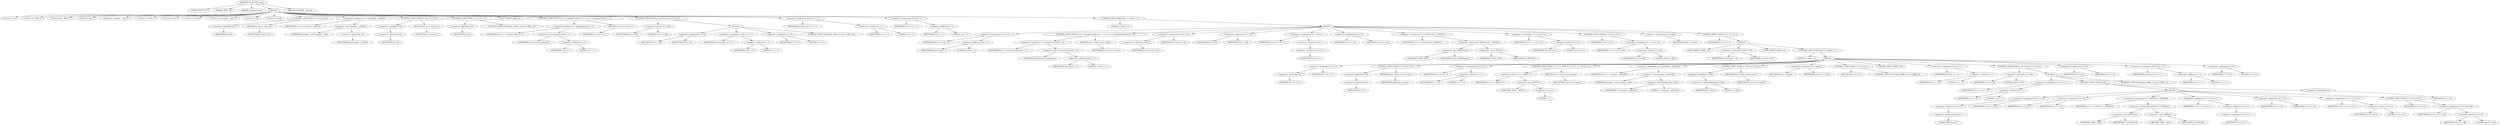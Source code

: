 digraph do_rfc1035_name {  
"1000112" [label = "(METHOD,do_rfc1035_name)" ]
"1000113" [label = "(PARAM,_BYTE *a1)" ]
"1000114" [label = "(PARAM,_BYTE *a2)" ]
"1000115" [label = "(PARAM,unsigned int a3)" ]
"1000116" [label = "(BLOCK,,)" ]
"1000117" [label = "(LOCAL,v4: int)" ]
"1000118" [label = "(LOCAL,v5: _BYTE *)" ]
"1000119" [label = "(LOCAL,result: _BYTE *)" ]
"1000120" [label = "(LOCAL,v7: char)" ]
"1000121" [label = "(LOCAL,v8: unsigned __int8 *)" ]
"1000122" [label = "(LOCAL,v9: _BYTE *)" ]
"1000123" [label = "(LOCAL,v10: int)" ]
"1000124" [label = "(LOCAL,v11: bool)" ]
"1000125" [label = "(LOCAL,v12: unsigned __int8 *)" ]
"1000126" [label = "(LOCAL,v13: int)" ]
"1000127" [label = "(LOCAL,v14: bool)" ]
"1000128" [label = "(CONTROL_STRUCTURE,if ( !a2 ),if ( !a2 ))" ]
"1000129" [label = "(<operator>.logicalNot,!a2)" ]
"1000130" [label = "(IDENTIFIER,a2,!a2)" ]
"1000131" [label = "(RETURN,return a1;,return a1;)" ]
"1000132" [label = "(IDENTIFIER,a1,return a1;)" ]
"1000133" [label = "(<operator>.assignment,v4 = (unsigned __int8)*a2)" ]
"1000134" [label = "(IDENTIFIER,v4,v4 = (unsigned __int8)*a2)" ]
"1000135" [label = "(<operator>.cast,(unsigned __int8)*a2)" ]
"1000136" [label = "(UNKNOWN,unsigned __int8,unsigned __int8)" ]
"1000137" [label = "(<operator>.indirection,*a2)" ]
"1000138" [label = "(IDENTIFIER,a2,(unsigned __int8)*a2)" ]
"1000139" [label = "(CONTROL_STRUCTURE,if ( !*a2 ),if ( !*a2 ))" ]
"1000140" [label = "(<operator>.logicalNot,!*a2)" ]
"1000141" [label = "(<operator>.indirection,*a2)" ]
"1000142" [label = "(IDENTIFIER,a2,!*a2)" ]
"1000143" [label = "(RETURN,return a1;,return a1;)" ]
"1000144" [label = "(IDENTIFIER,a1,return a1;)" ]
"1000145" [label = "(CONTROL_STRUCTURE,if ( !a3 ),if ( !a3 ))" ]
"1000146" [label = "(<operator>.logicalNot,!a3)" ]
"1000147" [label = "(IDENTIFIER,a3,!a3)" ]
"1000148" [label = "(CONTROL_STRUCTURE,goto LABEL_18;,goto LABEL_18;)" ]
"1000149" [label = "(JUMP_TARGET,LABEL_4)" ]
"1000150" [label = "(CONTROL_STRUCTURE,if ( a3 < (unsigned int)(a1 + 1) ),if ( a3 < (unsigned int)(a1 + 1) ))" ]
"1000151" [label = "(<operator>.lessThan,a3 < (unsigned int)(a1 + 1))" ]
"1000152" [label = "(IDENTIFIER,a3,a3 < (unsigned int)(a1 + 1))" ]
"1000153" [label = "(<operator>.cast,(unsigned int)(a1 + 1))" ]
"1000154" [label = "(UNKNOWN,unsigned int,unsigned int)" ]
"1000155" [label = "(<operator>.addition,a1 + 1)" ]
"1000156" [label = "(IDENTIFIER,a1,a1 + 1)" ]
"1000157" [label = "(LITERAL,1,a1 + 1)" ]
"1000158" [label = "(RETURN,return a1;,return a1;)" ]
"1000159" [label = "(IDENTIFIER,a1,return a1;)" ]
"1000160" [label = "(CONTROL_STRUCTURE,if ( v4 == 46 ),if ( v4 == 46 ))" ]
"1000161" [label = "(<operator>.equals,v4 == 46)" ]
"1000162" [label = "(IDENTIFIER,v4,v4 == 46)" ]
"1000163" [label = "(LITERAL,46,v4 == 46)" ]
"1000164" [label = "(BLOCK,,)" ]
"1000165" [label = "(<operator>.assignment,v5 = a2)" ]
"1000166" [label = "(IDENTIFIER,v5,v5 = a2)" ]
"1000167" [label = "(IDENTIFIER,a2,v5 = a2)" ]
"1000168" [label = "(<operator>.assignment,result = a1 + 1)" ]
"1000169" [label = "(IDENTIFIER,result,result = a1 + 1)" ]
"1000170" [label = "(<operator>.addition,a1 + 1)" ]
"1000171" [label = "(IDENTIFIER,a1,a1 + 1)" ]
"1000172" [label = "(LITERAL,1,a1 + 1)" ]
"1000173" [label = "(<operator>.assignment,v7 = 0)" ]
"1000174" [label = "(IDENTIFIER,v7,v7 = 0)" ]
"1000175" [label = "(LITERAL,0,v7 = 0)" ]
"1000176" [label = "(CONTROL_STRUCTURE,goto LABEL_14;,goto LABEL_14;)" ]
"1000177" [label = "(<operator>.assignment,result = a1 + 1)" ]
"1000178" [label = "(IDENTIFIER,result,result = a1 + 1)" ]
"1000179" [label = "(<operator>.addition,a1 + 1)" ]
"1000180" [label = "(IDENTIFIER,a1,a1 + 1)" ]
"1000181" [label = "(LITERAL,1,a1 + 1)" ]
"1000182" [label = "(<operator>.assignment,v8 = a2 + 1)" ]
"1000183" [label = "(IDENTIFIER,v8,v8 = a2 + 1)" ]
"1000184" [label = "(<operator>.addition,a2 + 1)" ]
"1000185" [label = "(IDENTIFIER,a2,a2 + 1)" ]
"1000186" [label = "(LITERAL,1,a2 + 1)" ]
"1000187" [label = "(CONTROL_STRUCTURE,while ( 1 ),while ( 1 ))" ]
"1000188" [label = "(LITERAL,1,while ( 1 ))" ]
"1000189" [label = "(BLOCK,,)" ]
"1000190" [label = "(<operator>.assignment,v9 = result + 1)" ]
"1000191" [label = "(IDENTIFIER,v9,v9 = result + 1)" ]
"1000192" [label = "(<operator>.addition,result + 1)" ]
"1000193" [label = "(IDENTIFIER,result,result + 1)" ]
"1000194" [label = "(LITERAL,1,result + 1)" ]
"1000195" [label = "(CONTROL_STRUCTURE,if ( a3 < (unsigned int)(result + 1) ),if ( a3 < (unsigned int)(result + 1) ))" ]
"1000196" [label = "(<operator>.lessThan,a3 < (unsigned int)(result + 1))" ]
"1000197" [label = "(IDENTIFIER,a3,a3 < (unsigned int)(result + 1))" ]
"1000198" [label = "(<operator>.cast,(unsigned int)(result + 1))" ]
"1000199" [label = "(UNKNOWN,unsigned int,unsigned int)" ]
"1000200" [label = "(<operator>.addition,result + 1)" ]
"1000201" [label = "(IDENTIFIER,result,result + 1)" ]
"1000202" [label = "(LITERAL,1,result + 1)" ]
"1000203" [label = "(RETURN,return result;,return result;)" ]
"1000204" [label = "(IDENTIFIER,result,return result;)" ]
"1000205" [label = "(<operator>.assignment,*result = v4)" ]
"1000206" [label = "(<operator>.indirection,*result)" ]
"1000207" [label = "(IDENTIFIER,result,*result = v4)" ]
"1000208" [label = "(IDENTIFIER,v4,*result = v4)" ]
"1000209" [label = "(<operator>.assignment,v5 = v8)" ]
"1000210" [label = "(IDENTIFIER,v5,v5 = v8)" ]
"1000211" [label = "(IDENTIFIER,v8,v5 = v8)" ]
"1000212" [label = "(<operator>.assignment,v10 = *v8++)" ]
"1000213" [label = "(IDENTIFIER,v10,v10 = *v8++)" ]
"1000214" [label = "(<operator>.indirection,*v8++)" ]
"1000215" [label = "(<operator>.postIncrement,v8++)" ]
"1000216" [label = "(IDENTIFIER,v8,v8++)" ]
"1000217" [label = "(<operator>.assignment,v4 = v10)" ]
"1000218" [label = "(IDENTIFIER,v4,v4 = v10)" ]
"1000219" [label = "(IDENTIFIER,v10,v4 = v10)" ]
"1000220" [label = "(<operator>.assignment,v7 = (_BYTE)result - (_BYTE)a1)" ]
"1000221" [label = "(IDENTIFIER,v7,v7 = (_BYTE)result - (_BYTE)a1)" ]
"1000222" [label = "(<operator>.subtraction,(_BYTE)result - (_BYTE)a1)" ]
"1000223" [label = "(<operator>.cast,(_BYTE)result)" ]
"1000224" [label = "(UNKNOWN,_BYTE,_BYTE)" ]
"1000225" [label = "(IDENTIFIER,result,(_BYTE)result)" ]
"1000226" [label = "(<operator>.cast,(_BYTE)a1)" ]
"1000227" [label = "(UNKNOWN,_BYTE,_BYTE)" ]
"1000228" [label = "(IDENTIFIER,a1,(_BYTE)a1)" ]
"1000229" [label = "(<operator>.assignment,v11 = v10 == 0)" ]
"1000230" [label = "(IDENTIFIER,v11,v11 = v10 == 0)" ]
"1000231" [label = "(<operator>.equals,v10 == 0)" ]
"1000232" [label = "(IDENTIFIER,v10,v10 == 0)" ]
"1000233" [label = "(LITERAL,0,v10 == 0)" ]
"1000234" [label = "(CONTROL_STRUCTURE,if ( v10 ),if ( v10 ))" ]
"1000235" [label = "(IDENTIFIER,v10,if ( v10 ))" ]
"1000236" [label = "(<operator>.assignment,v11 = v4 == 46)" ]
"1000237" [label = "(IDENTIFIER,v11,v11 = v4 == 46)" ]
"1000238" [label = "(<operator>.equals,v4 == 46)" ]
"1000239" [label = "(IDENTIFIER,v4,v4 == 46)" ]
"1000240" [label = "(LITERAL,46,v4 == 46)" ]
"1000241" [label = "(<operator>.preIncrement,++result)" ]
"1000242" [label = "(IDENTIFIER,result,++result)" ]
"1000243" [label = "(CONTROL_STRUCTURE,if ( v11 ),if ( v11 ))" ]
"1000244" [label = "(IDENTIFIER,v11,if ( v11 ))" ]
"1000245" [label = "(BLOCK,,)" ]
"1000246" [label = "(JUMP_TARGET,LABEL_13)" ]
"1000247" [label = "(<operator>.assignment,result = v9)" ]
"1000248" [label = "(IDENTIFIER,result,result = v9)" ]
"1000249" [label = "(IDENTIFIER,v9,result = v9)" ]
"1000250" [label = "(JUMP_TARGET,LABEL_14)" ]
"1000251" [label = "(CONTROL_STRUCTURE,while ( 1 ),while ( 1 ))" ]
"1000252" [label = "(LITERAL,1,while ( 1 ))" ]
"1000253" [label = "(BLOCK,,)" ]
"1000254" [label = "(<operator>.assignment,*a1 = v7)" ]
"1000255" [label = "(<operator>.indirection,*a1)" ]
"1000256" [label = "(IDENTIFIER,a1,*a1 = v7)" ]
"1000257" [label = "(IDENTIFIER,v7,*a1 = v7)" ]
"1000258" [label = "(CONTROL_STRUCTURE,if ( !*v5 ),if ( !*v5 ))" ]
"1000259" [label = "(<operator>.logicalNot,!*v5)" ]
"1000260" [label = "(<operator>.indirection,*v5)" ]
"1000261" [label = "(IDENTIFIER,v5,!*v5)" ]
"1000262" [label = "(RETURN,return result;,return result;)" ]
"1000263" [label = "(IDENTIFIER,result,return result;)" ]
"1000264" [label = "(<operator>.assignment,a2 = v5 + 1)" ]
"1000265" [label = "(IDENTIFIER,a2,a2 = v5 + 1)" ]
"1000266" [label = "(<operator>.addition,v5 + 1)" ]
"1000267" [label = "(IDENTIFIER,v5,v5 + 1)" ]
"1000268" [label = "(LITERAL,1,v5 + 1)" ]
"1000269" [label = "(CONTROL_STRUCTURE,if ( v5 == (_BYTE *)-1 ),if ( v5 == (_BYTE *)-1 ))" ]
"1000270" [label = "(<operator>.equals,v5 == (_BYTE *)-1)" ]
"1000271" [label = "(IDENTIFIER,v5,v5 == (_BYTE *)-1)" ]
"1000272" [label = "(<operator>.cast,(_BYTE *)-1)" ]
"1000273" [label = "(UNKNOWN,_BYTE *,_BYTE *)" ]
"1000274" [label = "(<operator>.minus,-1)" ]
"1000275" [label = "(LITERAL,1,-1)" ]
"1000276" [label = "(RETURN,return result;,return result;)" ]
"1000277" [label = "(IDENTIFIER,result,return result;)" ]
"1000278" [label = "(<operator>.assignment,v4 = (unsigned __int8)v5[1])" ]
"1000279" [label = "(IDENTIFIER,v4,v4 = (unsigned __int8)v5[1])" ]
"1000280" [label = "(<operator>.cast,(unsigned __int8)v5[1])" ]
"1000281" [label = "(UNKNOWN,unsigned __int8,unsigned __int8)" ]
"1000282" [label = "(<operator>.indirectIndexAccess,v5[1])" ]
"1000283" [label = "(IDENTIFIER,v5,(unsigned __int8)v5[1])" ]
"1000284" [label = "(LITERAL,1,(unsigned __int8)v5[1])" ]
"1000285" [label = "(CONTROL_STRUCTURE,if ( !v5[1] ),if ( !v5[1] ))" ]
"1000286" [label = "(<operator>.logicalNot,!v5[1])" ]
"1000287" [label = "(<operator>.indirectIndexAccess,v5[1])" ]
"1000288" [label = "(IDENTIFIER,v5,!v5[1])" ]
"1000289" [label = "(LITERAL,1,!v5[1])" ]
"1000290" [label = "(RETURN,return result;,return result;)" ]
"1000291" [label = "(IDENTIFIER,result,return result;)" ]
"1000292" [label = "(<operator>.assignment,a1 = result)" ]
"1000293" [label = "(IDENTIFIER,a1,a1 = result)" ]
"1000294" [label = "(IDENTIFIER,result,a1 = result)" ]
"1000295" [label = "(CONTROL_STRUCTURE,if ( a3 ),if ( a3 ))" ]
"1000296" [label = "(IDENTIFIER,a3,if ( a3 ))" ]
"1000297" [label = "(CONTROL_STRUCTURE,goto LABEL_4;,goto LABEL_4;)" ]
"1000298" [label = "(JUMP_TARGET,LABEL_18)" ]
"1000299" [label = "(<operator>.assignment,v9 = a1 + 1)" ]
"1000300" [label = "(IDENTIFIER,v9,v9 = a1 + 1)" ]
"1000301" [label = "(<operator>.addition,a1 + 1)" ]
"1000302" [label = "(IDENTIFIER,a1,a1 + 1)" ]
"1000303" [label = "(LITERAL,1,a1 + 1)" ]
"1000304" [label = "(CONTROL_STRUCTURE,if ( v4 != 46 ),if ( v4 != 46 ))" ]
"1000305" [label = "(<operator>.notEquals,v4 != 46)" ]
"1000306" [label = "(IDENTIFIER,v4,v4 != 46)" ]
"1000307" [label = "(LITERAL,46,v4 != 46)" ]
"1000308" [label = "(BLOCK,,)" ]
"1000309" [label = "(<operator>.assignment,v12 = a2 + 1)" ]
"1000310" [label = "(IDENTIFIER,v12,v12 = a2 + 1)" ]
"1000311" [label = "(<operator>.addition,a2 + 1)" ]
"1000312" [label = "(IDENTIFIER,a2,a2 + 1)" ]
"1000313" [label = "(LITERAL,1,a2 + 1)" ]
"1000314" [label = "(CONTROL_STRUCTURE,do,do)" ]
"1000315" [label = "(BLOCK,,)" ]
"1000316" [label = "(<operator>.assignment,*v9++ = v4)" ]
"1000317" [label = "(<operator>.indirection,*v9++)" ]
"1000318" [label = "(<operator>.postIncrement,v9++)" ]
"1000319" [label = "(IDENTIFIER,v9,v9++)" ]
"1000320" [label = "(IDENTIFIER,v4,*v9++ = v4)" ]
"1000321" [label = "(<operator>.assignment,v5 = v12)" ]
"1000322" [label = "(IDENTIFIER,v5,v5 = v12)" ]
"1000323" [label = "(IDENTIFIER,v12,v5 = v12)" ]
"1000324" [label = "(<operator>.assignment,v7 = (_BYTE)v12 - (_BYTE)a2)" ]
"1000325" [label = "(IDENTIFIER,v7,v7 = (_BYTE)v12 - (_BYTE)a2)" ]
"1000326" [label = "(<operator>.subtraction,(_BYTE)v12 - (_BYTE)a2)" ]
"1000327" [label = "(<operator>.cast,(_BYTE)v12)" ]
"1000328" [label = "(UNKNOWN,_BYTE,_BYTE)" ]
"1000329" [label = "(IDENTIFIER,v12,(_BYTE)v12)" ]
"1000330" [label = "(<operator>.cast,(_BYTE)a2)" ]
"1000331" [label = "(UNKNOWN,_BYTE,_BYTE)" ]
"1000332" [label = "(IDENTIFIER,a2,(_BYTE)a2)" ]
"1000333" [label = "(<operator>.assignment,v13 = *v12++)" ]
"1000334" [label = "(IDENTIFIER,v13,v13 = *v12++)" ]
"1000335" [label = "(<operator>.indirection,*v12++)" ]
"1000336" [label = "(<operator>.postIncrement,v12++)" ]
"1000337" [label = "(IDENTIFIER,v12,v12++)" ]
"1000338" [label = "(<operator>.assignment,v4 = v13)" ]
"1000339" [label = "(IDENTIFIER,v4,v4 = v13)" ]
"1000340" [label = "(IDENTIFIER,v13,v4 = v13)" ]
"1000341" [label = "(<operator>.assignment,v14 = v13 == 0)" ]
"1000342" [label = "(IDENTIFIER,v14,v14 = v13 == 0)" ]
"1000343" [label = "(<operator>.equals,v13 == 0)" ]
"1000344" [label = "(IDENTIFIER,v13,v13 == 0)" ]
"1000345" [label = "(LITERAL,0,v13 == 0)" ]
"1000346" [label = "(CONTROL_STRUCTURE,if ( v13 ),if ( v13 ))" ]
"1000347" [label = "(IDENTIFIER,v13,if ( v13 ))" ]
"1000348" [label = "(<operator>.assignment,v14 = v4 == 46)" ]
"1000349" [label = "(IDENTIFIER,v14,v14 = v4 == 46)" ]
"1000350" [label = "(<operator>.equals,v4 == 46)" ]
"1000351" [label = "(IDENTIFIER,v4,v4 == 46)" ]
"1000352" [label = "(LITERAL,46,v4 == 46)" ]
"1000353" [label = "(<operator>.logicalNot,!v14)" ]
"1000354" [label = "(IDENTIFIER,v14,!v14)" ]
"1000355" [label = "(CONTROL_STRUCTURE,goto LABEL_13;,goto LABEL_13;)" ]
"1000356" [label = "(<operator>.assignment,v5 = a2)" ]
"1000357" [label = "(IDENTIFIER,v5,v5 = a2)" ]
"1000358" [label = "(IDENTIFIER,a2,v5 = a2)" ]
"1000359" [label = "(<operator>.assignment,result = a1 + 1)" ]
"1000360" [label = "(IDENTIFIER,result,result = a1 + 1)" ]
"1000361" [label = "(<operator>.addition,a1 + 1)" ]
"1000362" [label = "(IDENTIFIER,a1,a1 + 1)" ]
"1000363" [label = "(LITERAL,1,a1 + 1)" ]
"1000364" [label = "(<operator>.assignment,v7 = 0)" ]
"1000365" [label = "(IDENTIFIER,v7,v7 = 0)" ]
"1000366" [label = "(LITERAL,0,v7 = 0)" ]
"1000367" [label = "(METHOD_RETURN,__fastcall)" ]
  "1000112" -> "1000113" 
  "1000112" -> "1000114" 
  "1000112" -> "1000115" 
  "1000112" -> "1000116" 
  "1000112" -> "1000367" 
  "1000116" -> "1000117" 
  "1000116" -> "1000118" 
  "1000116" -> "1000119" 
  "1000116" -> "1000120" 
  "1000116" -> "1000121" 
  "1000116" -> "1000122" 
  "1000116" -> "1000123" 
  "1000116" -> "1000124" 
  "1000116" -> "1000125" 
  "1000116" -> "1000126" 
  "1000116" -> "1000127" 
  "1000116" -> "1000128" 
  "1000116" -> "1000133" 
  "1000116" -> "1000139" 
  "1000116" -> "1000145" 
  "1000116" -> "1000149" 
  "1000116" -> "1000150" 
  "1000116" -> "1000160" 
  "1000116" -> "1000177" 
  "1000116" -> "1000182" 
  "1000116" -> "1000187" 
  "1000128" -> "1000129" 
  "1000128" -> "1000131" 
  "1000129" -> "1000130" 
  "1000131" -> "1000132" 
  "1000133" -> "1000134" 
  "1000133" -> "1000135" 
  "1000135" -> "1000136" 
  "1000135" -> "1000137" 
  "1000137" -> "1000138" 
  "1000139" -> "1000140" 
  "1000139" -> "1000143" 
  "1000140" -> "1000141" 
  "1000141" -> "1000142" 
  "1000143" -> "1000144" 
  "1000145" -> "1000146" 
  "1000145" -> "1000148" 
  "1000146" -> "1000147" 
  "1000150" -> "1000151" 
  "1000150" -> "1000158" 
  "1000151" -> "1000152" 
  "1000151" -> "1000153" 
  "1000153" -> "1000154" 
  "1000153" -> "1000155" 
  "1000155" -> "1000156" 
  "1000155" -> "1000157" 
  "1000158" -> "1000159" 
  "1000160" -> "1000161" 
  "1000160" -> "1000164" 
  "1000161" -> "1000162" 
  "1000161" -> "1000163" 
  "1000164" -> "1000165" 
  "1000164" -> "1000168" 
  "1000164" -> "1000173" 
  "1000164" -> "1000176" 
  "1000165" -> "1000166" 
  "1000165" -> "1000167" 
  "1000168" -> "1000169" 
  "1000168" -> "1000170" 
  "1000170" -> "1000171" 
  "1000170" -> "1000172" 
  "1000173" -> "1000174" 
  "1000173" -> "1000175" 
  "1000177" -> "1000178" 
  "1000177" -> "1000179" 
  "1000179" -> "1000180" 
  "1000179" -> "1000181" 
  "1000182" -> "1000183" 
  "1000182" -> "1000184" 
  "1000184" -> "1000185" 
  "1000184" -> "1000186" 
  "1000187" -> "1000188" 
  "1000187" -> "1000189" 
  "1000189" -> "1000190" 
  "1000189" -> "1000195" 
  "1000189" -> "1000205" 
  "1000189" -> "1000209" 
  "1000189" -> "1000212" 
  "1000189" -> "1000217" 
  "1000189" -> "1000220" 
  "1000189" -> "1000229" 
  "1000189" -> "1000234" 
  "1000189" -> "1000241" 
  "1000189" -> "1000243" 
  "1000190" -> "1000191" 
  "1000190" -> "1000192" 
  "1000192" -> "1000193" 
  "1000192" -> "1000194" 
  "1000195" -> "1000196" 
  "1000195" -> "1000203" 
  "1000196" -> "1000197" 
  "1000196" -> "1000198" 
  "1000198" -> "1000199" 
  "1000198" -> "1000200" 
  "1000200" -> "1000201" 
  "1000200" -> "1000202" 
  "1000203" -> "1000204" 
  "1000205" -> "1000206" 
  "1000205" -> "1000208" 
  "1000206" -> "1000207" 
  "1000209" -> "1000210" 
  "1000209" -> "1000211" 
  "1000212" -> "1000213" 
  "1000212" -> "1000214" 
  "1000214" -> "1000215" 
  "1000215" -> "1000216" 
  "1000217" -> "1000218" 
  "1000217" -> "1000219" 
  "1000220" -> "1000221" 
  "1000220" -> "1000222" 
  "1000222" -> "1000223" 
  "1000222" -> "1000226" 
  "1000223" -> "1000224" 
  "1000223" -> "1000225" 
  "1000226" -> "1000227" 
  "1000226" -> "1000228" 
  "1000229" -> "1000230" 
  "1000229" -> "1000231" 
  "1000231" -> "1000232" 
  "1000231" -> "1000233" 
  "1000234" -> "1000235" 
  "1000234" -> "1000236" 
  "1000236" -> "1000237" 
  "1000236" -> "1000238" 
  "1000238" -> "1000239" 
  "1000238" -> "1000240" 
  "1000241" -> "1000242" 
  "1000243" -> "1000244" 
  "1000243" -> "1000245" 
  "1000245" -> "1000246" 
  "1000245" -> "1000247" 
  "1000245" -> "1000250" 
  "1000245" -> "1000251" 
  "1000247" -> "1000248" 
  "1000247" -> "1000249" 
  "1000251" -> "1000252" 
  "1000251" -> "1000253" 
  "1000253" -> "1000254" 
  "1000253" -> "1000258" 
  "1000253" -> "1000264" 
  "1000253" -> "1000269" 
  "1000253" -> "1000278" 
  "1000253" -> "1000285" 
  "1000253" -> "1000292" 
  "1000253" -> "1000295" 
  "1000253" -> "1000298" 
  "1000253" -> "1000299" 
  "1000253" -> "1000304" 
  "1000253" -> "1000356" 
  "1000253" -> "1000359" 
  "1000253" -> "1000364" 
  "1000254" -> "1000255" 
  "1000254" -> "1000257" 
  "1000255" -> "1000256" 
  "1000258" -> "1000259" 
  "1000258" -> "1000262" 
  "1000259" -> "1000260" 
  "1000260" -> "1000261" 
  "1000262" -> "1000263" 
  "1000264" -> "1000265" 
  "1000264" -> "1000266" 
  "1000266" -> "1000267" 
  "1000266" -> "1000268" 
  "1000269" -> "1000270" 
  "1000269" -> "1000276" 
  "1000270" -> "1000271" 
  "1000270" -> "1000272" 
  "1000272" -> "1000273" 
  "1000272" -> "1000274" 
  "1000274" -> "1000275" 
  "1000276" -> "1000277" 
  "1000278" -> "1000279" 
  "1000278" -> "1000280" 
  "1000280" -> "1000281" 
  "1000280" -> "1000282" 
  "1000282" -> "1000283" 
  "1000282" -> "1000284" 
  "1000285" -> "1000286" 
  "1000285" -> "1000290" 
  "1000286" -> "1000287" 
  "1000287" -> "1000288" 
  "1000287" -> "1000289" 
  "1000290" -> "1000291" 
  "1000292" -> "1000293" 
  "1000292" -> "1000294" 
  "1000295" -> "1000296" 
  "1000295" -> "1000297" 
  "1000299" -> "1000300" 
  "1000299" -> "1000301" 
  "1000301" -> "1000302" 
  "1000301" -> "1000303" 
  "1000304" -> "1000305" 
  "1000304" -> "1000308" 
  "1000305" -> "1000306" 
  "1000305" -> "1000307" 
  "1000308" -> "1000309" 
  "1000308" -> "1000314" 
  "1000308" -> "1000355" 
  "1000309" -> "1000310" 
  "1000309" -> "1000311" 
  "1000311" -> "1000312" 
  "1000311" -> "1000313" 
  "1000314" -> "1000315" 
  "1000314" -> "1000353" 
  "1000315" -> "1000316" 
  "1000315" -> "1000321" 
  "1000315" -> "1000324" 
  "1000315" -> "1000333" 
  "1000315" -> "1000338" 
  "1000315" -> "1000341" 
  "1000315" -> "1000346" 
  "1000316" -> "1000317" 
  "1000316" -> "1000320" 
  "1000317" -> "1000318" 
  "1000318" -> "1000319" 
  "1000321" -> "1000322" 
  "1000321" -> "1000323" 
  "1000324" -> "1000325" 
  "1000324" -> "1000326" 
  "1000326" -> "1000327" 
  "1000326" -> "1000330" 
  "1000327" -> "1000328" 
  "1000327" -> "1000329" 
  "1000330" -> "1000331" 
  "1000330" -> "1000332" 
  "1000333" -> "1000334" 
  "1000333" -> "1000335" 
  "1000335" -> "1000336" 
  "1000336" -> "1000337" 
  "1000338" -> "1000339" 
  "1000338" -> "1000340" 
  "1000341" -> "1000342" 
  "1000341" -> "1000343" 
  "1000343" -> "1000344" 
  "1000343" -> "1000345" 
  "1000346" -> "1000347" 
  "1000346" -> "1000348" 
  "1000348" -> "1000349" 
  "1000348" -> "1000350" 
  "1000350" -> "1000351" 
  "1000350" -> "1000352" 
  "1000353" -> "1000354" 
  "1000356" -> "1000357" 
  "1000356" -> "1000358" 
  "1000359" -> "1000360" 
  "1000359" -> "1000361" 
  "1000361" -> "1000362" 
  "1000361" -> "1000363" 
  "1000364" -> "1000365" 
  "1000364" -> "1000366" 
}
